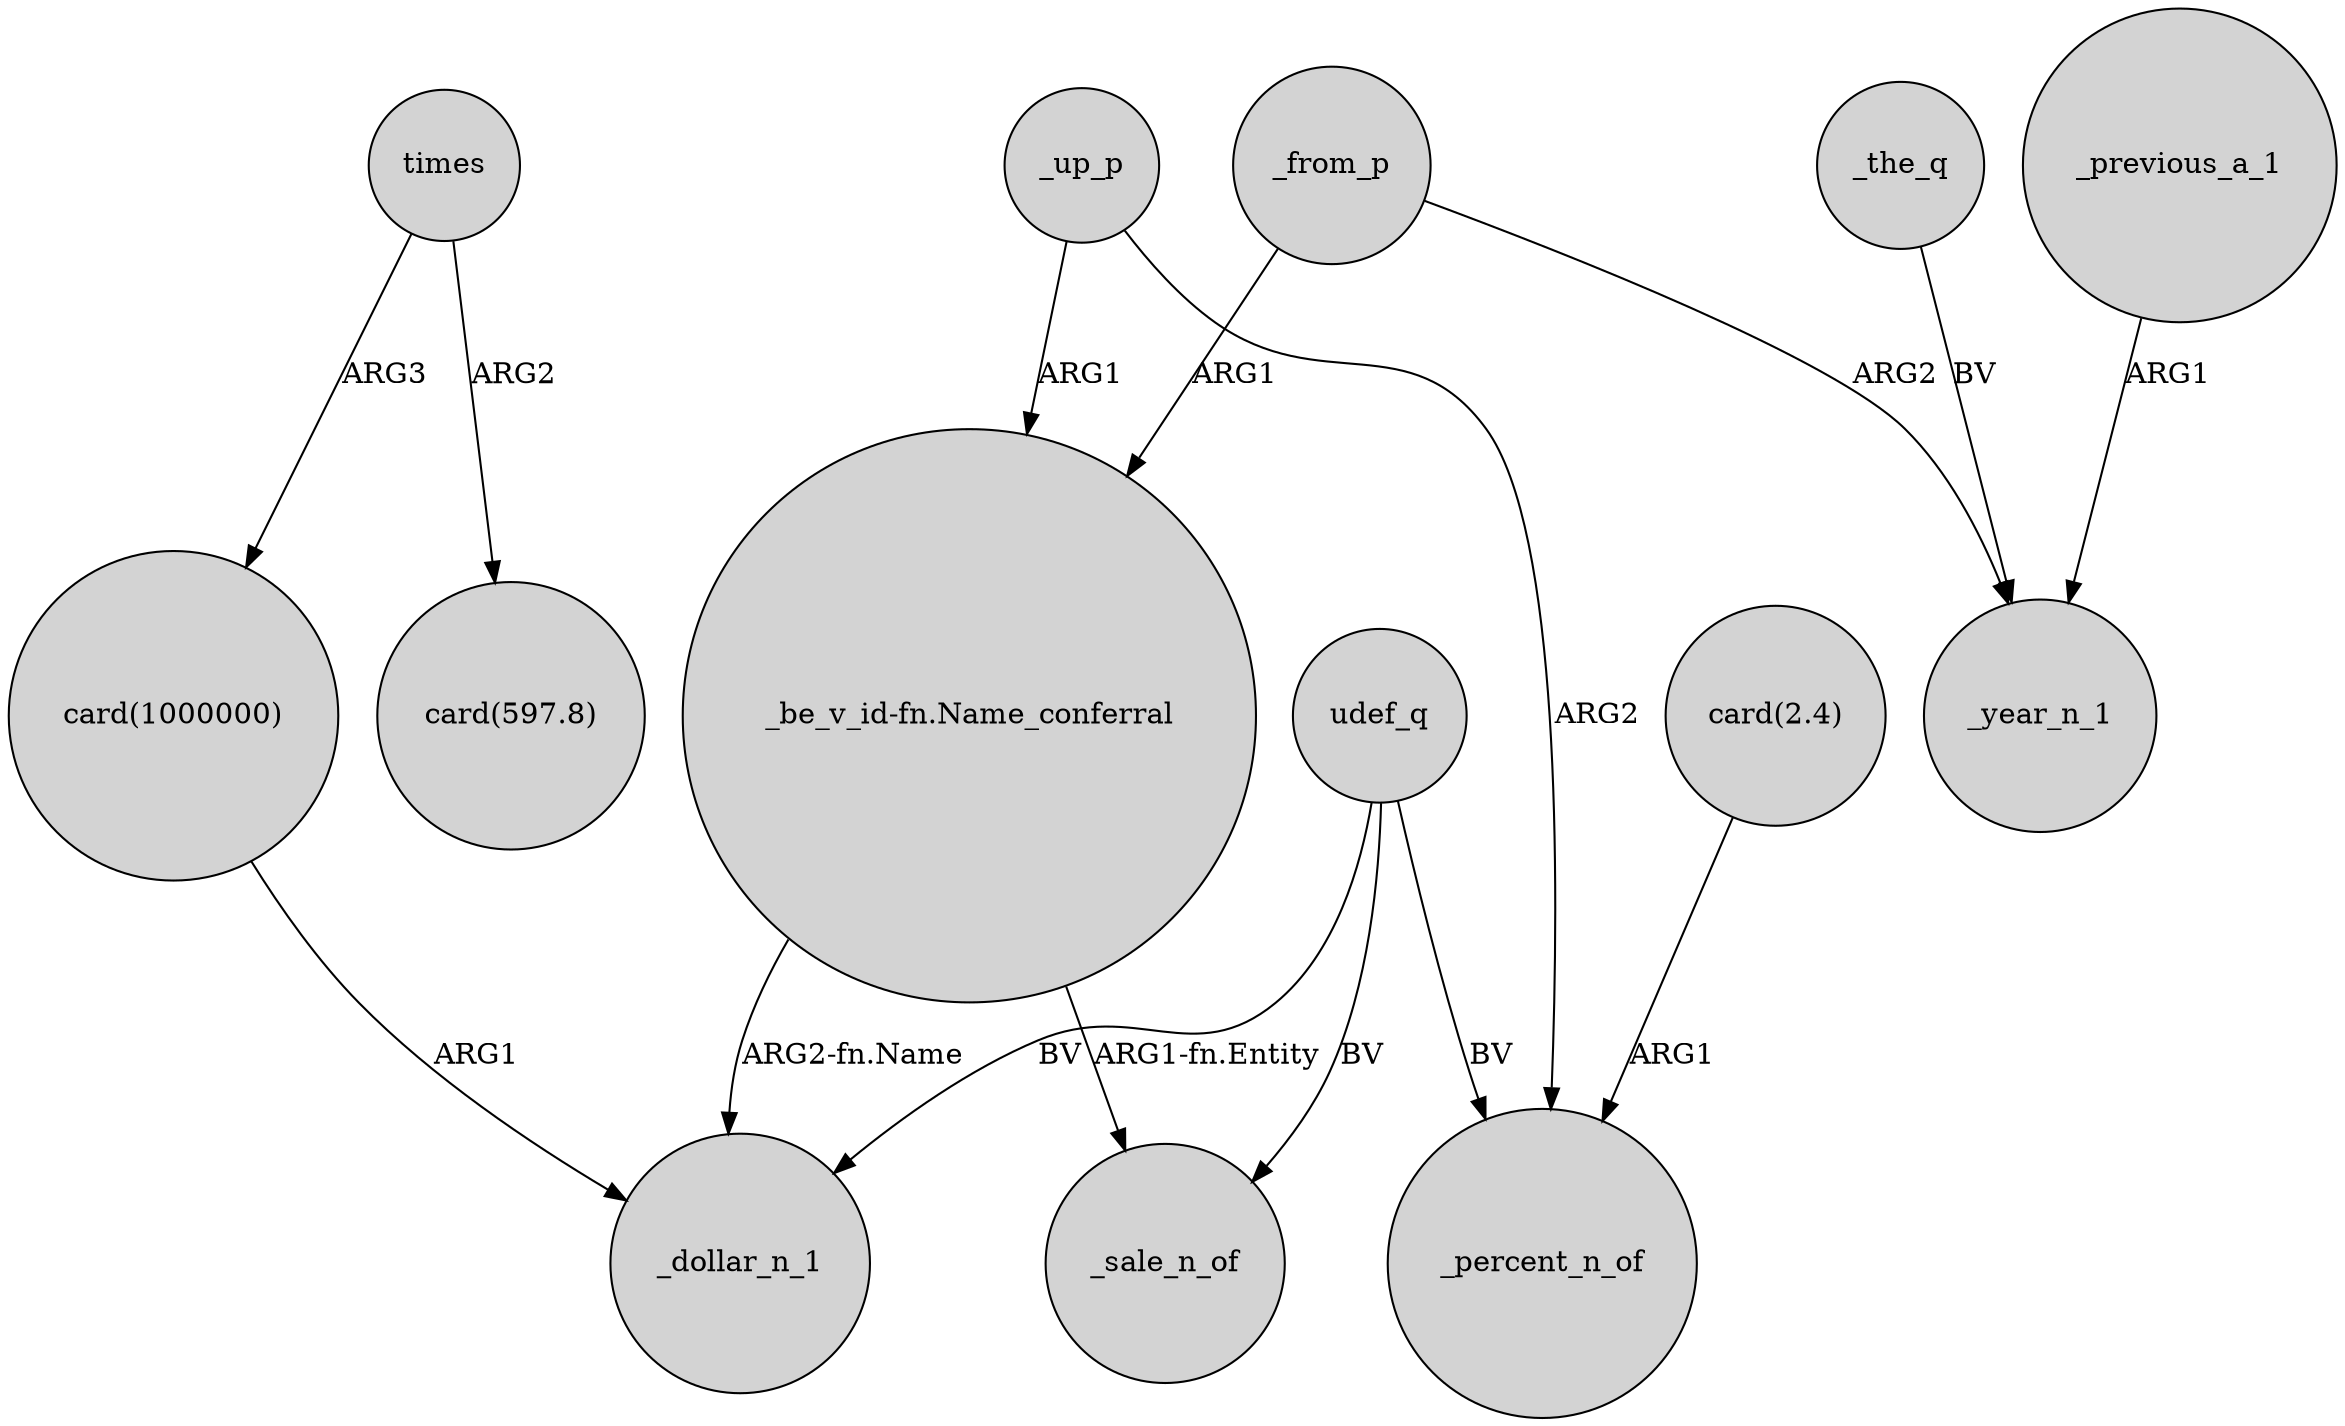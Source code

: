 digraph {
	node [shape=circle style=filled]
	times -> "card(1000000)" [label=ARG3]
	_from_p -> "_be_v_id-fn.Name_conferral" [label=ARG1]
	_previous_a_1 -> _year_n_1 [label=ARG1]
	udef_q -> _percent_n_of [label=BV]
	_up_p -> _percent_n_of [label=ARG2]
	_the_q -> _year_n_1 [label=BV]
	_up_p -> "_be_v_id-fn.Name_conferral" [label=ARG1]
	times -> "card(597.8)" [label=ARG2]
	udef_q -> _sale_n_of [label=BV]
	udef_q -> _dollar_n_1 [label=BV]
	"card(1000000)" -> _dollar_n_1 [label=ARG1]
	"_be_v_id-fn.Name_conferral" -> _sale_n_of [label="ARG1-fn.Entity"]
	_from_p -> _year_n_1 [label=ARG2]
	"_be_v_id-fn.Name_conferral" -> _dollar_n_1 [label="ARG2-fn.Name"]
	"card(2.4)" -> _percent_n_of [label=ARG1]
}
